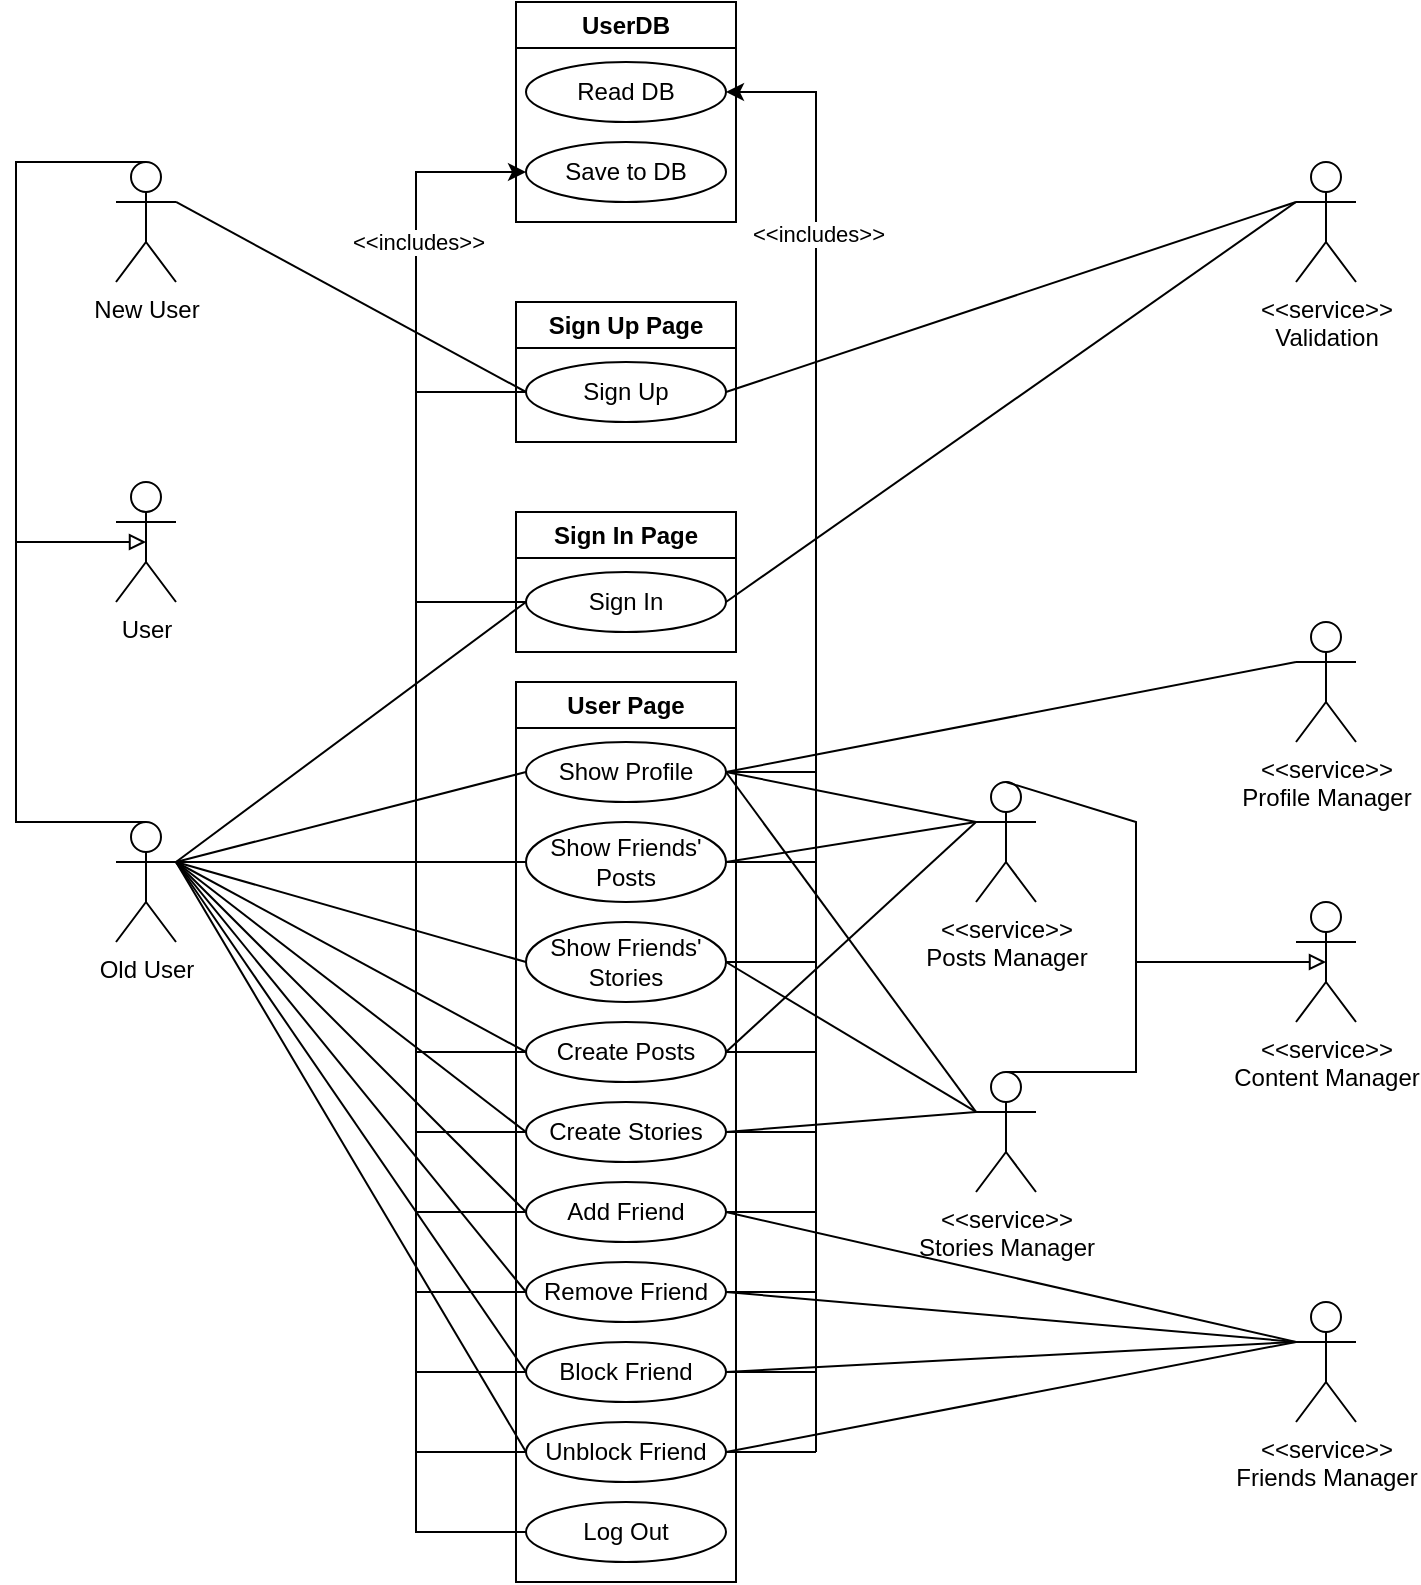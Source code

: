 <mxfile version="25.0.3">
  <diagram name="Page-1" id="Fo77bc1eJNsrVG6yijD4">
    <mxGraphModel dx="1257" dy="620" grid="1" gridSize="10" guides="1" tooltips="1" connect="1" arrows="1" fold="1" page="1" pageScale="1" pageWidth="827" pageHeight="1169" math="0" shadow="0">
      <root>
        <mxCell id="0" />
        <mxCell id="1" parent="0" />
        <mxCell id="qkhUaowtE4e5Xx0_fxXh-1" value="New User" style="shape=umlActor;verticalLabelPosition=bottom;verticalAlign=top;html=1;outlineConnect=0;" vertex="1" parent="1">
          <mxGeometry x="90" y="100" width="30" height="60" as="geometry" />
        </mxCell>
        <mxCell id="qkhUaowtE4e5Xx0_fxXh-4" value="UserDB" style="swimlane;whiteSpace=wrap;html=1;" vertex="1" parent="1">
          <mxGeometry x="290" y="20" width="110" height="110" as="geometry" />
        </mxCell>
        <mxCell id="qkhUaowtE4e5Xx0_fxXh-5" value="Read DB" style="ellipse;whiteSpace=wrap;html=1;" vertex="1" parent="qkhUaowtE4e5Xx0_fxXh-4">
          <mxGeometry x="5" y="30" width="100" height="30" as="geometry" />
        </mxCell>
        <mxCell id="qkhUaowtE4e5Xx0_fxXh-6" value="Save to DB" style="ellipse;whiteSpace=wrap;html=1;" vertex="1" parent="qkhUaowtE4e5Xx0_fxXh-4">
          <mxGeometry x="5" y="70" width="100" height="30" as="geometry" />
        </mxCell>
        <mxCell id="qkhUaowtE4e5Xx0_fxXh-8" value="Sign Up Page" style="swimlane;whiteSpace=wrap;html=1;" vertex="1" parent="1">
          <mxGeometry x="290" y="170" width="110" height="70" as="geometry" />
        </mxCell>
        <mxCell id="qkhUaowtE4e5Xx0_fxXh-9" value="Sign Up" style="ellipse;whiteSpace=wrap;html=1;" vertex="1" parent="qkhUaowtE4e5Xx0_fxXh-8">
          <mxGeometry x="5" y="30" width="100" height="30" as="geometry" />
        </mxCell>
        <mxCell id="qkhUaowtE4e5Xx0_fxXh-14" value="&amp;lt;&amp;lt;service&amp;gt;&amp;gt;&lt;div&gt;Validation&lt;/div&gt;" style="shape=umlActor;verticalLabelPosition=bottom;verticalAlign=top;html=1;outlineConnect=0;" vertex="1" parent="1">
          <mxGeometry x="680" y="100" width="30" height="60" as="geometry" />
        </mxCell>
        <mxCell id="qkhUaowtE4e5Xx0_fxXh-16" value="Old User" style="shape=umlActor;verticalLabelPosition=bottom;verticalAlign=top;html=1;outlineConnect=0;" vertex="1" parent="1">
          <mxGeometry x="90" y="430" width="30" height="60" as="geometry" />
        </mxCell>
        <mxCell id="qkhUaowtE4e5Xx0_fxXh-17" value="Sign In Page" style="swimlane;whiteSpace=wrap;html=1;" vertex="1" parent="1">
          <mxGeometry x="290" y="275" width="110" height="70" as="geometry" />
        </mxCell>
        <mxCell id="qkhUaowtE4e5Xx0_fxXh-18" value="Sign In" style="ellipse;whiteSpace=wrap;html=1;" vertex="1" parent="qkhUaowtE4e5Xx0_fxXh-17">
          <mxGeometry x="5" y="30" width="100" height="30" as="geometry" />
        </mxCell>
        <mxCell id="qkhUaowtE4e5Xx0_fxXh-19" value="" style="endArrow=classic;html=1;rounded=0;exitX=0;exitY=0.5;exitDx=0;exitDy=0;entryX=0;entryY=0.5;entryDx=0;entryDy=0;" edge="1" parent="1" source="qkhUaowtE4e5Xx0_fxXh-18" target="qkhUaowtE4e5Xx0_fxXh-6">
          <mxGeometry width="50" height="50" relative="1" as="geometry">
            <mxPoint x="190" y="310" as="sourcePoint" />
            <mxPoint x="240" y="260" as="targetPoint" />
            <Array as="points">
              <mxPoint x="240" y="320" />
              <mxPoint x="240" y="105" />
            </Array>
          </mxGeometry>
        </mxCell>
        <mxCell id="qkhUaowtE4e5Xx0_fxXh-20" value="&amp;lt;&amp;lt;includes&amp;gt;&amp;gt;" style="edgeLabel;html=1;align=center;verticalAlign=middle;resizable=0;points=[];" vertex="1" connectable="0" parent="qkhUaowtE4e5Xx0_fxXh-19">
          <mxGeometry x="-0.281" y="-1" relative="1" as="geometry">
            <mxPoint y="-118" as="offset" />
          </mxGeometry>
        </mxCell>
        <mxCell id="qkhUaowtE4e5Xx0_fxXh-22" value="User" style="shape=umlActor;verticalLabelPosition=bottom;verticalAlign=top;html=1;outlineConnect=0;" vertex="1" parent="1">
          <mxGeometry x="90" y="260" width="30" height="60" as="geometry" />
        </mxCell>
        <mxCell id="qkhUaowtE4e5Xx0_fxXh-23" value="" style="endArrow=block;html=1;rounded=0;exitX=0.5;exitY=0;exitDx=0;exitDy=0;exitPerimeter=0;entryX=0.5;entryY=0.5;entryDx=0;entryDy=0;entryPerimeter=0;endFill=0;" edge="1" parent="1" source="qkhUaowtE4e5Xx0_fxXh-16" target="qkhUaowtE4e5Xx0_fxXh-22">
          <mxGeometry width="50" height="50" relative="1" as="geometry">
            <mxPoint x="20" y="410" as="sourcePoint" />
            <mxPoint x="70" y="360" as="targetPoint" />
            <Array as="points">
              <mxPoint x="40" y="430" />
              <mxPoint x="40" y="290" />
            </Array>
          </mxGeometry>
        </mxCell>
        <mxCell id="qkhUaowtE4e5Xx0_fxXh-25" value="" style="endArrow=none;html=1;rounded=0;entryX=0.5;entryY=0;entryDx=0;entryDy=0;entryPerimeter=0;" edge="1" parent="1" target="qkhUaowtE4e5Xx0_fxXh-1">
          <mxGeometry width="50" height="50" relative="1" as="geometry">
            <mxPoint x="40" y="290" as="sourcePoint" />
            <mxPoint x="80" y="210" as="targetPoint" />
            <Array as="points">
              <mxPoint x="40" y="100" />
            </Array>
          </mxGeometry>
        </mxCell>
        <mxCell id="qkhUaowtE4e5Xx0_fxXh-26" value="User Page" style="swimlane;whiteSpace=wrap;html=1;" vertex="1" parent="1">
          <mxGeometry x="290" y="360" width="110" height="450" as="geometry" />
        </mxCell>
        <mxCell id="qkhUaowtE4e5Xx0_fxXh-27" value="Show Profile" style="ellipse;whiteSpace=wrap;html=1;" vertex="1" parent="qkhUaowtE4e5Xx0_fxXh-26">
          <mxGeometry x="5" y="30" width="100" height="30" as="geometry" />
        </mxCell>
        <mxCell id="qkhUaowtE4e5Xx0_fxXh-29" value="Show Friends&#39; Stories" style="ellipse;whiteSpace=wrap;html=1;" vertex="1" parent="qkhUaowtE4e5Xx0_fxXh-26">
          <mxGeometry x="5" y="120" width="100" height="40" as="geometry" />
        </mxCell>
        <mxCell id="qkhUaowtE4e5Xx0_fxXh-28" value="Show Friends&#39; Posts" style="ellipse;whiteSpace=wrap;html=1;" vertex="1" parent="qkhUaowtE4e5Xx0_fxXh-26">
          <mxGeometry x="5" y="70" width="100" height="40" as="geometry" />
        </mxCell>
        <mxCell id="qkhUaowtE4e5Xx0_fxXh-30" value="Create Posts" style="ellipse;whiteSpace=wrap;html=1;" vertex="1" parent="qkhUaowtE4e5Xx0_fxXh-26">
          <mxGeometry x="5" y="170" width="100" height="30" as="geometry" />
        </mxCell>
        <mxCell id="qkhUaowtE4e5Xx0_fxXh-36" value="Add Friend" style="ellipse;whiteSpace=wrap;html=1;" vertex="1" parent="qkhUaowtE4e5Xx0_fxXh-26">
          <mxGeometry x="5" y="250" width="100" height="30" as="geometry" />
        </mxCell>
        <mxCell id="qkhUaowtE4e5Xx0_fxXh-38" value="Block Friend" style="ellipse;whiteSpace=wrap;html=1;" vertex="1" parent="qkhUaowtE4e5Xx0_fxXh-26">
          <mxGeometry x="5" y="330" width="100" height="30" as="geometry" />
        </mxCell>
        <mxCell id="qkhUaowtE4e5Xx0_fxXh-37" value="Remove Friend" style="ellipse;whiteSpace=wrap;html=1;" vertex="1" parent="qkhUaowtE4e5Xx0_fxXh-26">
          <mxGeometry x="5" y="290" width="100" height="30" as="geometry" />
        </mxCell>
        <mxCell id="qkhUaowtE4e5Xx0_fxXh-39" value="Unblock Friend" style="ellipse;whiteSpace=wrap;html=1;" vertex="1" parent="qkhUaowtE4e5Xx0_fxXh-26">
          <mxGeometry x="5" y="370" width="100" height="30" as="geometry" />
        </mxCell>
        <mxCell id="qkhUaowtE4e5Xx0_fxXh-57" value="Create Stories" style="ellipse;whiteSpace=wrap;html=1;" vertex="1" parent="qkhUaowtE4e5Xx0_fxXh-26">
          <mxGeometry x="5" y="210" width="100" height="30" as="geometry" />
        </mxCell>
        <mxCell id="qkhUaowtE4e5Xx0_fxXh-64" value="Log Out" style="ellipse;whiteSpace=wrap;html=1;" vertex="1" parent="qkhUaowtE4e5Xx0_fxXh-26">
          <mxGeometry x="5" y="410" width="100" height="30" as="geometry" />
        </mxCell>
        <mxCell id="qkhUaowtE4e5Xx0_fxXh-31" value="" style="endArrow=none;html=1;rounded=0;exitX=1;exitY=0.333;exitDx=0;exitDy=0;exitPerimeter=0;entryX=0;entryY=0.5;entryDx=0;entryDy=0;" edge="1" parent="1" source="qkhUaowtE4e5Xx0_fxXh-16" target="qkhUaowtE4e5Xx0_fxXh-27">
          <mxGeometry width="50" height="50" relative="1" as="geometry">
            <mxPoint x="150" y="560" as="sourcePoint" />
            <mxPoint x="200" y="510" as="targetPoint" />
          </mxGeometry>
        </mxCell>
        <mxCell id="qkhUaowtE4e5Xx0_fxXh-32" value="" style="endArrow=none;html=1;rounded=0;exitX=1;exitY=0.333;exitDx=0;exitDy=0;exitPerimeter=0;entryX=0;entryY=0.5;entryDx=0;entryDy=0;" edge="1" parent="1" source="qkhUaowtE4e5Xx0_fxXh-16" target="qkhUaowtE4e5Xx0_fxXh-28">
          <mxGeometry width="50" height="50" relative="1" as="geometry">
            <mxPoint x="150" y="500" as="sourcePoint" />
            <mxPoint x="200" y="450" as="targetPoint" />
          </mxGeometry>
        </mxCell>
        <mxCell id="qkhUaowtE4e5Xx0_fxXh-33" value="" style="endArrow=none;html=1;rounded=0;entryX=0;entryY=0.5;entryDx=0;entryDy=0;" edge="1" parent="1" target="qkhUaowtE4e5Xx0_fxXh-29">
          <mxGeometry width="50" height="50" relative="1" as="geometry">
            <mxPoint x="120" y="450" as="sourcePoint" />
            <mxPoint x="210" y="520" as="targetPoint" />
          </mxGeometry>
        </mxCell>
        <mxCell id="qkhUaowtE4e5Xx0_fxXh-34" value="" style="endArrow=none;html=1;rounded=0;entryX=0;entryY=0.5;entryDx=0;entryDy=0;" edge="1" parent="1" target="qkhUaowtE4e5Xx0_fxXh-30">
          <mxGeometry width="50" height="50" relative="1" as="geometry">
            <mxPoint x="120" y="450" as="sourcePoint" />
            <mxPoint x="220" y="530" as="targetPoint" />
          </mxGeometry>
        </mxCell>
        <mxCell id="qkhUaowtE4e5Xx0_fxXh-41" value="" style="endArrow=none;html=1;rounded=0;entryX=1;entryY=0.333;entryDx=0;entryDy=0;entryPerimeter=0;exitX=0;exitY=0.5;exitDx=0;exitDy=0;" edge="1" parent="1" source="qkhUaowtE4e5Xx0_fxXh-37" target="qkhUaowtE4e5Xx0_fxXh-16">
          <mxGeometry width="50" height="50" relative="1" as="geometry">
            <mxPoint x="100" y="670" as="sourcePoint" />
            <mxPoint x="150" y="620" as="targetPoint" />
          </mxGeometry>
        </mxCell>
        <mxCell id="qkhUaowtE4e5Xx0_fxXh-42" value="" style="endArrow=none;html=1;rounded=0;entryX=1;entryY=0.333;entryDx=0;entryDy=0;entryPerimeter=0;exitX=0;exitY=0.5;exitDx=0;exitDy=0;" edge="1" parent="1" source="qkhUaowtE4e5Xx0_fxXh-38" target="qkhUaowtE4e5Xx0_fxXh-16">
          <mxGeometry width="50" height="50" relative="1" as="geometry">
            <mxPoint x="110" y="680" as="sourcePoint" />
            <mxPoint x="160" y="630" as="targetPoint" />
          </mxGeometry>
        </mxCell>
        <mxCell id="qkhUaowtE4e5Xx0_fxXh-43" value="" style="endArrow=none;html=1;rounded=0;entryX=1;entryY=0.333;entryDx=0;entryDy=0;entryPerimeter=0;exitX=0;exitY=0.5;exitDx=0;exitDy=0;" edge="1" parent="1" source="qkhUaowtE4e5Xx0_fxXh-39" target="qkhUaowtE4e5Xx0_fxXh-16">
          <mxGeometry width="50" height="50" relative="1" as="geometry">
            <mxPoint x="120" y="690" as="sourcePoint" />
            <mxPoint x="170" y="640" as="targetPoint" />
          </mxGeometry>
        </mxCell>
        <mxCell id="qkhUaowtE4e5Xx0_fxXh-44" value="" style="endArrow=none;html=1;rounded=0;entryX=0;entryY=0.5;entryDx=0;entryDy=0;" edge="1" parent="1" target="qkhUaowtE4e5Xx0_fxXh-36">
          <mxGeometry width="50" height="50" relative="1" as="geometry">
            <mxPoint x="120" y="450" as="sourcePoint" />
            <mxPoint x="180" y="650" as="targetPoint" />
          </mxGeometry>
        </mxCell>
        <mxCell id="qkhUaowtE4e5Xx0_fxXh-45" value="&lt;div&gt;&amp;lt;&amp;lt;service&amp;gt;&amp;gt;&lt;/div&gt;Profile Manager" style="shape=umlActor;verticalLabelPosition=bottom;verticalAlign=top;html=1;outlineConnect=0;" vertex="1" parent="1">
          <mxGeometry x="680" y="330" width="30" height="60" as="geometry" />
        </mxCell>
        <mxCell id="qkhUaowtE4e5Xx0_fxXh-46" value="" style="endArrow=none;html=1;rounded=0;exitX=1;exitY=0.5;exitDx=0;exitDy=0;entryX=0;entryY=0.333;entryDx=0;entryDy=0;entryPerimeter=0;" edge="1" parent="1" source="qkhUaowtE4e5Xx0_fxXh-27" target="qkhUaowtE4e5Xx0_fxXh-45">
          <mxGeometry width="50" height="50" relative="1" as="geometry">
            <mxPoint x="530" y="550" as="sourcePoint" />
            <mxPoint x="580" y="500" as="targetPoint" />
          </mxGeometry>
        </mxCell>
        <mxCell id="qkhUaowtE4e5Xx0_fxXh-47" value="&amp;lt;&amp;lt;service&amp;gt;&amp;gt;&lt;div&gt;Posts Manager&lt;/div&gt;" style="shape=umlActor;verticalLabelPosition=bottom;verticalAlign=top;html=1;outlineConnect=0;" vertex="1" parent="1">
          <mxGeometry x="520" y="410" width="30" height="60" as="geometry" />
        </mxCell>
        <mxCell id="qkhUaowtE4e5Xx0_fxXh-48" value="" style="endArrow=none;html=1;rounded=0;exitX=1;exitY=0.5;exitDx=0;exitDy=0;entryX=0;entryY=0.333;entryDx=0;entryDy=0;entryPerimeter=0;" edge="1" parent="1" source="qkhUaowtE4e5Xx0_fxXh-28" target="qkhUaowtE4e5Xx0_fxXh-47">
          <mxGeometry width="50" height="50" relative="1" as="geometry">
            <mxPoint x="460" y="620" as="sourcePoint" />
            <mxPoint x="510" y="570" as="targetPoint" />
          </mxGeometry>
        </mxCell>
        <mxCell id="qkhUaowtE4e5Xx0_fxXh-49" value="" style="endArrow=none;html=1;rounded=0;entryX=0;entryY=0.333;entryDx=0;entryDy=0;entryPerimeter=0;exitX=1;exitY=0.5;exitDx=0;exitDy=0;" edge="1" parent="1" source="qkhUaowtE4e5Xx0_fxXh-27" target="qkhUaowtE4e5Xx0_fxXh-47">
          <mxGeometry width="50" height="50" relative="1" as="geometry">
            <mxPoint x="430" y="570" as="sourcePoint" />
            <mxPoint x="480" y="520" as="targetPoint" />
          </mxGeometry>
        </mxCell>
        <mxCell id="qkhUaowtE4e5Xx0_fxXh-50" value="&amp;lt;&amp;lt;service&amp;gt;&amp;gt;&lt;div&gt;Stories Manager&lt;/div&gt;" style="shape=umlActor;verticalLabelPosition=bottom;verticalAlign=top;html=1;outlineConnect=0;" vertex="1" parent="1">
          <mxGeometry x="520" y="555" width="30" height="60" as="geometry" />
        </mxCell>
        <mxCell id="qkhUaowtE4e5Xx0_fxXh-51" value="" style="endArrow=none;html=1;rounded=0;entryX=0;entryY=0.333;entryDx=0;entryDy=0;entryPerimeter=0;exitX=1;exitY=0.5;exitDx=0;exitDy=0;" edge="1" parent="1" source="qkhUaowtE4e5Xx0_fxXh-27" target="qkhUaowtE4e5Xx0_fxXh-50">
          <mxGeometry width="50" height="50" relative="1" as="geometry">
            <mxPoint x="470" y="650" as="sourcePoint" />
            <mxPoint x="520" y="600" as="targetPoint" />
          </mxGeometry>
        </mxCell>
        <mxCell id="qkhUaowtE4e5Xx0_fxXh-52" value="" style="endArrow=none;html=1;rounded=0;entryX=0;entryY=0.333;entryDx=0;entryDy=0;entryPerimeter=0;exitX=1;exitY=0.5;exitDx=0;exitDy=0;" edge="1" parent="1" source="qkhUaowtE4e5Xx0_fxXh-29" target="qkhUaowtE4e5Xx0_fxXh-50">
          <mxGeometry width="50" height="50" relative="1" as="geometry">
            <mxPoint x="430" y="690" as="sourcePoint" />
            <mxPoint x="480" y="640" as="targetPoint" />
          </mxGeometry>
        </mxCell>
        <mxCell id="qkhUaowtE4e5Xx0_fxXh-53" value="&amp;lt;&amp;lt;service&amp;gt;&amp;gt;&lt;div&gt;Content Manager&lt;/div&gt;" style="shape=umlActor;verticalLabelPosition=bottom;verticalAlign=top;html=1;outlineConnect=0;" vertex="1" parent="1">
          <mxGeometry x="680" y="470" width="30" height="60" as="geometry" />
        </mxCell>
        <mxCell id="qkhUaowtE4e5Xx0_fxXh-54" value="" style="endArrow=block;html=1;rounded=0;exitX=0.5;exitY=0;exitDx=0;exitDy=0;exitPerimeter=0;entryX=0.5;entryY=0.5;entryDx=0;entryDy=0;entryPerimeter=0;endFill=0;" edge="1" parent="1" source="qkhUaowtE4e5Xx0_fxXh-47" target="qkhUaowtE4e5Xx0_fxXh-53">
          <mxGeometry width="50" height="50" relative="1" as="geometry">
            <mxPoint x="490" y="520" as="sourcePoint" />
            <mxPoint x="540" y="470" as="targetPoint" />
            <Array as="points">
              <mxPoint x="600" y="430" />
              <mxPoint x="600" y="500" />
            </Array>
          </mxGeometry>
        </mxCell>
        <mxCell id="qkhUaowtE4e5Xx0_fxXh-55" value="" style="endArrow=none;html=1;rounded=0;exitX=0.5;exitY=0;exitDx=0;exitDy=0;exitPerimeter=0;" edge="1" parent="1" source="qkhUaowtE4e5Xx0_fxXh-50">
          <mxGeometry width="50" height="50" relative="1" as="geometry">
            <mxPoint x="540" y="710" as="sourcePoint" />
            <mxPoint x="600" y="500" as="targetPoint" />
            <Array as="points">
              <mxPoint x="600" y="555" />
            </Array>
          </mxGeometry>
        </mxCell>
        <mxCell id="qkhUaowtE4e5Xx0_fxXh-56" value="" style="endArrow=none;html=1;rounded=0;exitX=1;exitY=0.5;exitDx=0;exitDy=0;entryX=0;entryY=0.333;entryDx=0;entryDy=0;entryPerimeter=0;" edge="1" parent="1" source="qkhUaowtE4e5Xx0_fxXh-30" target="qkhUaowtE4e5Xx0_fxXh-47">
          <mxGeometry width="50" height="50" relative="1" as="geometry">
            <mxPoint x="430" y="670" as="sourcePoint" />
            <mxPoint x="480" y="620" as="targetPoint" />
          </mxGeometry>
        </mxCell>
        <mxCell id="qkhUaowtE4e5Xx0_fxXh-58" value="" style="endArrow=none;html=1;rounded=0;exitX=1;exitY=0.5;exitDx=0;exitDy=0;entryX=0;entryY=0.333;entryDx=0;entryDy=0;entryPerimeter=0;" edge="1" parent="1" source="qkhUaowtE4e5Xx0_fxXh-57" target="qkhUaowtE4e5Xx0_fxXh-50">
          <mxGeometry width="50" height="50" relative="1" as="geometry">
            <mxPoint x="450" y="740" as="sourcePoint" />
            <mxPoint x="500" y="690" as="targetPoint" />
          </mxGeometry>
        </mxCell>
        <mxCell id="qkhUaowtE4e5Xx0_fxXh-59" value="&amp;lt;&amp;lt;service&amp;gt;&amp;gt;&lt;div&gt;Friends Manager&lt;/div&gt;" style="shape=umlActor;verticalLabelPosition=bottom;verticalAlign=top;html=1;outlineConnect=0;" vertex="1" parent="1">
          <mxGeometry x="680" y="670" width="30" height="60" as="geometry" />
        </mxCell>
        <mxCell id="qkhUaowtE4e5Xx0_fxXh-60" value="" style="endArrow=none;html=1;rounded=0;exitX=1;exitY=0.5;exitDx=0;exitDy=0;entryX=0;entryY=0.333;entryDx=0;entryDy=0;entryPerimeter=0;" edge="1" parent="1" source="qkhUaowtE4e5Xx0_fxXh-36" target="qkhUaowtE4e5Xx0_fxXh-59">
          <mxGeometry width="50" height="50" relative="1" as="geometry">
            <mxPoint x="450" y="780" as="sourcePoint" />
            <mxPoint x="500" y="730" as="targetPoint" />
          </mxGeometry>
        </mxCell>
        <mxCell id="qkhUaowtE4e5Xx0_fxXh-61" value="" style="endArrow=none;html=1;rounded=0;exitX=1;exitY=0.5;exitDx=0;exitDy=0;entryX=0;entryY=0.333;entryDx=0;entryDy=0;entryPerimeter=0;" edge="1" parent="1" source="qkhUaowtE4e5Xx0_fxXh-37" target="qkhUaowtE4e5Xx0_fxXh-59">
          <mxGeometry width="50" height="50" relative="1" as="geometry">
            <mxPoint x="470" y="780" as="sourcePoint" />
            <mxPoint x="520" y="730" as="targetPoint" />
          </mxGeometry>
        </mxCell>
        <mxCell id="qkhUaowtE4e5Xx0_fxXh-62" value="" style="endArrow=none;html=1;rounded=0;exitX=1;exitY=0.5;exitDx=0;exitDy=0;entryX=0;entryY=0.333;entryDx=0;entryDy=0;entryPerimeter=0;" edge="1" parent="1" source="qkhUaowtE4e5Xx0_fxXh-38" target="qkhUaowtE4e5Xx0_fxXh-59">
          <mxGeometry width="50" height="50" relative="1" as="geometry">
            <mxPoint x="500" y="780" as="sourcePoint" />
            <mxPoint x="550" y="730" as="targetPoint" />
          </mxGeometry>
        </mxCell>
        <mxCell id="qkhUaowtE4e5Xx0_fxXh-63" value="" style="endArrow=none;html=1;rounded=0;exitX=1;exitY=0.5;exitDx=0;exitDy=0;entryX=0;entryY=0.333;entryDx=0;entryDy=0;entryPerimeter=0;" edge="1" parent="1" source="qkhUaowtE4e5Xx0_fxXh-39" target="qkhUaowtE4e5Xx0_fxXh-59">
          <mxGeometry width="50" height="50" relative="1" as="geometry">
            <mxPoint x="500" y="810" as="sourcePoint" />
            <mxPoint x="550" y="760" as="targetPoint" />
          </mxGeometry>
        </mxCell>
        <mxCell id="qkhUaowtE4e5Xx0_fxXh-65" value="" style="endArrow=none;html=1;rounded=0;exitX=0;exitY=0.5;exitDx=0;exitDy=0;endFill=0;" edge="1" parent="1" source="qkhUaowtE4e5Xx0_fxXh-64">
          <mxGeometry width="50" height="50" relative="1" as="geometry">
            <mxPoint x="170" y="760" as="sourcePoint" />
            <mxPoint x="240" y="320" as="targetPoint" />
            <Array as="points">
              <mxPoint x="240" y="785" />
            </Array>
          </mxGeometry>
        </mxCell>
        <mxCell id="qkhUaowtE4e5Xx0_fxXh-66" value="" style="endArrow=none;html=1;rounded=0;exitX=1;exitY=0.333;exitDx=0;exitDy=0;exitPerimeter=0;entryX=0;entryY=0.5;entryDx=0;entryDy=0;" edge="1" parent="1" source="qkhUaowtE4e5Xx0_fxXh-16" target="qkhUaowtE4e5Xx0_fxXh-57">
          <mxGeometry width="50" height="50" relative="1" as="geometry">
            <mxPoint x="90" y="690" as="sourcePoint" />
            <mxPoint x="140" y="640" as="targetPoint" />
          </mxGeometry>
        </mxCell>
        <mxCell id="qkhUaowtE4e5Xx0_fxXh-67" value="" style="endArrow=none;html=1;rounded=0;entryX=0;entryY=0.5;entryDx=0;entryDy=0;exitX=1;exitY=0.333;exitDx=0;exitDy=0;exitPerimeter=0;" edge="1" parent="1" source="qkhUaowtE4e5Xx0_fxXh-1" target="qkhUaowtE4e5Xx0_fxXh-9">
          <mxGeometry width="50" height="50" relative="1" as="geometry">
            <mxPoint x="140" y="270" as="sourcePoint" />
            <mxPoint x="190" y="220" as="targetPoint" />
          </mxGeometry>
        </mxCell>
        <mxCell id="qkhUaowtE4e5Xx0_fxXh-68" value="" style="endArrow=none;html=1;rounded=0;exitX=1;exitY=0.333;exitDx=0;exitDy=0;exitPerimeter=0;entryX=0;entryY=0.5;entryDx=0;entryDy=0;" edge="1" parent="1" source="qkhUaowtE4e5Xx0_fxXh-16" target="qkhUaowtE4e5Xx0_fxXh-18">
          <mxGeometry width="50" height="50" relative="1" as="geometry">
            <mxPoint x="130" y="410" as="sourcePoint" />
            <mxPoint x="180" y="360" as="targetPoint" />
          </mxGeometry>
        </mxCell>
        <mxCell id="qkhUaowtE4e5Xx0_fxXh-69" value="" style="endArrow=none;html=1;rounded=0;entryX=0;entryY=0.5;entryDx=0;entryDy=0;" edge="1" parent="1" target="qkhUaowtE4e5Xx0_fxXh-9">
          <mxGeometry width="50" height="50" relative="1" as="geometry">
            <mxPoint x="240" y="215" as="sourcePoint" />
            <mxPoint x="220" y="260" as="targetPoint" />
          </mxGeometry>
        </mxCell>
        <mxCell id="qkhUaowtE4e5Xx0_fxXh-70" value="" style="endArrow=classic;html=1;rounded=0;entryX=1;entryY=0.5;entryDx=0;entryDy=0;" edge="1" parent="1" target="qkhUaowtE4e5Xx0_fxXh-5">
          <mxGeometry width="50" height="50" relative="1" as="geometry">
            <mxPoint x="440" y="745" as="sourcePoint" />
            <mxPoint x="395.0" y="70" as="targetPoint" />
            <Array as="points">
              <mxPoint x="440" y="65" />
            </Array>
          </mxGeometry>
        </mxCell>
        <mxCell id="qkhUaowtE4e5Xx0_fxXh-82" value="&amp;lt;&amp;lt;includes&amp;gt;&amp;gt;" style="edgeLabel;html=1;align=center;verticalAlign=middle;resizable=0;points=[];" vertex="1" connectable="0" parent="qkhUaowtE4e5Xx0_fxXh-70">
          <mxGeometry x="0.681" y="-1" relative="1" as="geometry">
            <mxPoint as="offset" />
          </mxGeometry>
        </mxCell>
        <mxCell id="qkhUaowtE4e5Xx0_fxXh-71" value="" style="endArrow=none;html=1;rounded=0;exitX=1;exitY=0.5;exitDx=0;exitDy=0;" edge="1" parent="1" source="qkhUaowtE4e5Xx0_fxXh-39">
          <mxGeometry width="50" height="50" relative="1" as="geometry">
            <mxPoint x="470" y="810" as="sourcePoint" />
            <mxPoint x="440" y="745" as="targetPoint" />
          </mxGeometry>
        </mxCell>
        <mxCell id="qkhUaowtE4e5Xx0_fxXh-72" value="" style="endArrow=none;html=1;rounded=0;exitX=1;exitY=0.5;exitDx=0;exitDy=0;" edge="1" parent="1" source="qkhUaowtE4e5Xx0_fxXh-38">
          <mxGeometry width="50" height="50" relative="1" as="geometry">
            <mxPoint x="420" y="720" as="sourcePoint" />
            <mxPoint x="440" y="705" as="targetPoint" />
          </mxGeometry>
        </mxCell>
        <mxCell id="qkhUaowtE4e5Xx0_fxXh-73" value="" style="endArrow=none;html=1;rounded=0;entryX=0;entryY=0.333;entryDx=0;entryDy=0;entryPerimeter=0;exitX=1;exitY=0.5;exitDx=0;exitDy=0;" edge="1" parent="1" source="qkhUaowtE4e5Xx0_fxXh-9" target="qkhUaowtE4e5Xx0_fxXh-14">
          <mxGeometry width="50" height="50" relative="1" as="geometry">
            <mxPoint x="580" y="200" as="sourcePoint" />
            <mxPoint x="630" y="150" as="targetPoint" />
          </mxGeometry>
        </mxCell>
        <mxCell id="qkhUaowtE4e5Xx0_fxXh-74" value="" style="endArrow=none;html=1;rounded=0;exitX=1;exitY=0.5;exitDx=0;exitDy=0;entryX=0;entryY=0.333;entryDx=0;entryDy=0;entryPerimeter=0;" edge="1" parent="1" source="qkhUaowtE4e5Xx0_fxXh-18" target="qkhUaowtE4e5Xx0_fxXh-14">
          <mxGeometry width="50" height="50" relative="1" as="geometry">
            <mxPoint x="480" y="310" as="sourcePoint" />
            <mxPoint x="530" y="260" as="targetPoint" />
          </mxGeometry>
        </mxCell>
        <mxCell id="qkhUaowtE4e5Xx0_fxXh-75" value="" style="endArrow=none;html=1;rounded=0;exitX=1;exitY=0.5;exitDx=0;exitDy=0;" edge="1" parent="1" source="qkhUaowtE4e5Xx0_fxXh-37">
          <mxGeometry width="50" height="50" relative="1" as="geometry">
            <mxPoint x="430" y="660" as="sourcePoint" />
            <mxPoint x="440" y="665" as="targetPoint" />
          </mxGeometry>
        </mxCell>
        <mxCell id="qkhUaowtE4e5Xx0_fxXh-76" value="" style="endArrow=none;html=1;rounded=0;exitX=1;exitY=0.5;exitDx=0;exitDy=0;" edge="1" parent="1" source="qkhUaowtE4e5Xx0_fxXh-36">
          <mxGeometry width="50" height="50" relative="1" as="geometry">
            <mxPoint x="425" y="775" as="sourcePoint" />
            <mxPoint x="440" y="625" as="targetPoint" />
          </mxGeometry>
        </mxCell>
        <mxCell id="qkhUaowtE4e5Xx0_fxXh-77" value="" style="endArrow=none;html=1;rounded=0;exitX=1;exitY=0.5;exitDx=0;exitDy=0;" edge="1" parent="1" source="qkhUaowtE4e5Xx0_fxXh-57">
          <mxGeometry width="50" height="50" relative="1" as="geometry">
            <mxPoint x="435" y="785" as="sourcePoint" />
            <mxPoint x="440" y="585" as="targetPoint" />
          </mxGeometry>
        </mxCell>
        <mxCell id="qkhUaowtE4e5Xx0_fxXh-78" value="" style="endArrow=none;html=1;rounded=0;exitX=1;exitY=0.5;exitDx=0;exitDy=0;" edge="1" parent="1" source="qkhUaowtE4e5Xx0_fxXh-30">
          <mxGeometry width="50" height="50" relative="1" as="geometry">
            <mxPoint x="445" y="795" as="sourcePoint" />
            <mxPoint x="440" y="545" as="targetPoint" />
          </mxGeometry>
        </mxCell>
        <mxCell id="qkhUaowtE4e5Xx0_fxXh-79" value="" style="endArrow=none;html=1;rounded=0;exitX=1;exitY=0.5;exitDx=0;exitDy=0;" edge="1" parent="1" source="qkhUaowtE4e5Xx0_fxXh-29">
          <mxGeometry width="50" height="50" relative="1" as="geometry">
            <mxPoint x="450" y="570" as="sourcePoint" />
            <mxPoint x="440" y="500" as="targetPoint" />
          </mxGeometry>
        </mxCell>
        <mxCell id="qkhUaowtE4e5Xx0_fxXh-80" value="" style="endArrow=none;html=1;rounded=0;exitX=1;exitY=0.5;exitDx=0;exitDy=0;" edge="1" parent="1" source="qkhUaowtE4e5Xx0_fxXh-28">
          <mxGeometry width="50" height="50" relative="1" as="geometry">
            <mxPoint x="391" y="480" as="sourcePoint" />
            <mxPoint x="440" y="450" as="targetPoint" />
          </mxGeometry>
        </mxCell>
        <mxCell id="qkhUaowtE4e5Xx0_fxXh-81" value="" style="endArrow=none;html=1;rounded=0;exitX=1;exitY=0.5;exitDx=0;exitDy=0;" edge="1" parent="1" source="qkhUaowtE4e5Xx0_fxXh-27">
          <mxGeometry width="50" height="50" relative="1" as="geometry">
            <mxPoint x="415" y="520" as="sourcePoint" />
            <mxPoint x="440" y="405" as="targetPoint" />
          </mxGeometry>
        </mxCell>
        <mxCell id="qkhUaowtE4e5Xx0_fxXh-83" value="" style="endArrow=none;html=1;rounded=0;entryX=0;entryY=0.5;entryDx=0;entryDy=0;" edge="1" parent="1" target="qkhUaowtE4e5Xx0_fxXh-36">
          <mxGeometry width="50" height="50" relative="1" as="geometry">
            <mxPoint x="240" y="625" as="sourcePoint" />
            <mxPoint x="210" y="700" as="targetPoint" />
          </mxGeometry>
        </mxCell>
        <mxCell id="qkhUaowtE4e5Xx0_fxXh-84" value="" style="endArrow=none;html=1;rounded=0;exitX=0;exitY=0.5;exitDx=0;exitDy=0;" edge="1" parent="1" source="qkhUaowtE4e5Xx0_fxXh-39">
          <mxGeometry width="50" height="50" relative="1" as="geometry">
            <mxPoint x="240" y="740" as="sourcePoint" />
            <mxPoint x="240" y="745" as="targetPoint" />
          </mxGeometry>
        </mxCell>
        <mxCell id="qkhUaowtE4e5Xx0_fxXh-85" value="" style="endArrow=none;html=1;rounded=0;entryX=0;entryY=0.5;entryDx=0;entryDy=0;" edge="1" parent="1" target="qkhUaowtE4e5Xx0_fxXh-38">
          <mxGeometry width="50" height="50" relative="1" as="geometry">
            <mxPoint x="240" y="705" as="sourcePoint" />
            <mxPoint x="315" y="645" as="targetPoint" />
          </mxGeometry>
        </mxCell>
        <mxCell id="qkhUaowtE4e5Xx0_fxXh-86" value="" style="endArrow=none;html=1;rounded=0;entryX=0;entryY=0.5;entryDx=0;entryDy=0;" edge="1" parent="1" target="qkhUaowtE4e5Xx0_fxXh-37">
          <mxGeometry width="50" height="50" relative="1" as="geometry">
            <mxPoint x="240" y="665" as="sourcePoint" />
            <mxPoint x="325" y="655" as="targetPoint" />
          </mxGeometry>
        </mxCell>
        <mxCell id="qkhUaowtE4e5Xx0_fxXh-87" value="" style="endArrow=none;html=1;rounded=0;exitX=0;exitY=0.5;exitDx=0;exitDy=0;" edge="1" parent="1" source="qkhUaowtE4e5Xx0_fxXh-57">
          <mxGeometry width="50" height="50" relative="1" as="geometry">
            <mxPoint x="280" y="665" as="sourcePoint" />
            <mxPoint x="240" y="585" as="targetPoint" />
          </mxGeometry>
        </mxCell>
        <mxCell id="qkhUaowtE4e5Xx0_fxXh-88" value="" style="endArrow=none;html=1;rounded=0;exitX=0;exitY=0.5;exitDx=0;exitDy=0;" edge="1" parent="1" source="qkhUaowtE4e5Xx0_fxXh-30">
          <mxGeometry width="50" height="50" relative="1" as="geometry">
            <mxPoint x="290" y="675" as="sourcePoint" />
            <mxPoint x="240" y="545" as="targetPoint" />
          </mxGeometry>
        </mxCell>
      </root>
    </mxGraphModel>
  </diagram>
</mxfile>
